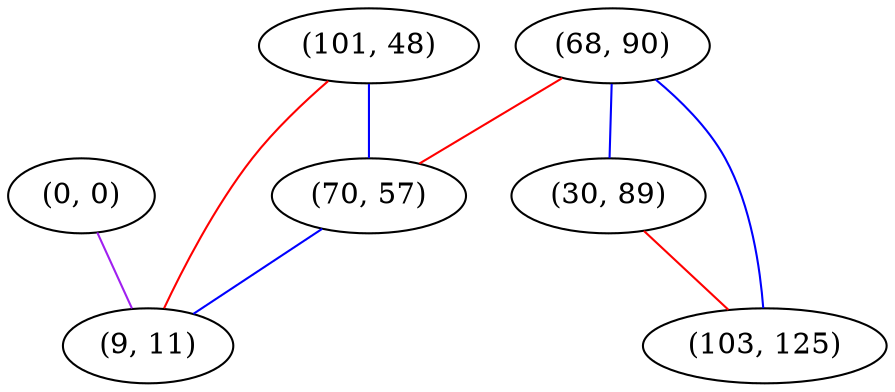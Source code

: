 graph "" {
"(0, 0)";
"(101, 48)";
"(68, 90)";
"(70, 57)";
"(9, 11)";
"(30, 89)";
"(103, 125)";
"(0, 0)" -- "(9, 11)"  [color=purple, key=0, weight=4];
"(101, 48)" -- "(70, 57)"  [color=blue, key=0, weight=3];
"(101, 48)" -- "(9, 11)"  [color=red, key=0, weight=1];
"(68, 90)" -- "(70, 57)"  [color=red, key=0, weight=1];
"(68, 90)" -- "(103, 125)"  [color=blue, key=0, weight=3];
"(68, 90)" -- "(30, 89)"  [color=blue, key=0, weight=3];
"(70, 57)" -- "(9, 11)"  [color=blue, key=0, weight=3];
"(30, 89)" -- "(103, 125)"  [color=red, key=0, weight=1];
}
